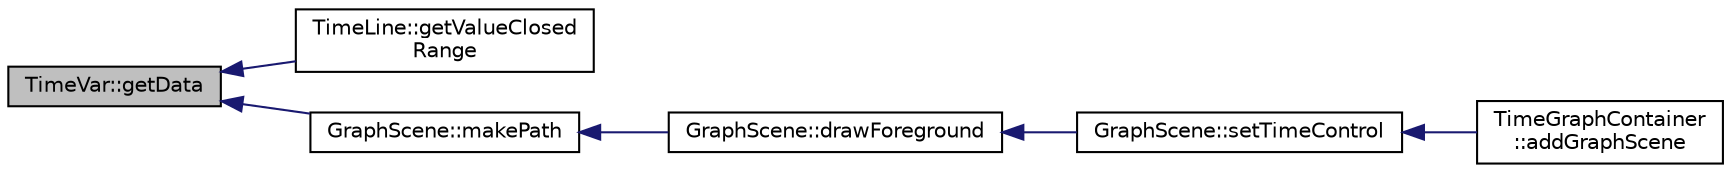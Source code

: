 digraph "TimeVar::getData"
{
 // INTERACTIVE_SVG=YES
  edge [fontname="Helvetica",fontsize="10",labelfontname="Helvetica",labelfontsize="10"];
  node [fontname="Helvetica",fontsize="10",shape=record];
  rankdir="LR";
  Node1 [label="TimeVar::getData",height=0.2,width=0.4,color="black", fillcolor="grey75", style="filled", fontcolor="black"];
  Node1 -> Node2 [dir="back",color="midnightblue",fontsize="10",style="solid",fontname="Helvetica"];
  Node2 [label="TimeLine::getValueClosed\lRange",height=0.2,width=0.4,color="black", fillcolor="white", style="filled",URL="$dc/df5/class_time_line.html#ab3eba3ff74db84b66f2be17c68771ada"];
  Node1 -> Node3 [dir="back",color="midnightblue",fontsize="10",style="solid",fontname="Helvetica"];
  Node3 [label="GraphScene::makePath",height=0.2,width=0.4,color="black", fillcolor="white", style="filled",URL="$d3/d91/class_graph_scene.html#a5cddfa46708c3ecef3963a4d03ba6e28"];
  Node3 -> Node4 [dir="back",color="midnightblue",fontsize="10",style="solid",fontname="Helvetica"];
  Node4 [label="GraphScene::drawForeground",height=0.2,width=0.4,color="black", fillcolor="white", style="filled",URL="$d3/d91/class_graph_scene.html#a8edcb186d2083846fbcd03cbadf2dd4e"];
  Node4 -> Node5 [dir="back",color="midnightblue",fontsize="10",style="solid",fontname="Helvetica"];
  Node5 [label="GraphScene::setTimeControl",height=0.2,width=0.4,color="black", fillcolor="white", style="filled",URL="$d3/d91/class_graph_scene.html#a471718db4b4a0754dd9a4192918dfe4a"];
  Node5 -> Node6 [dir="back",color="midnightblue",fontsize="10",style="solid",fontname="Helvetica"];
  Node6 [label="TimeGraphContainer\l::addGraphScene",height=0.2,width=0.4,color="black", fillcolor="white", style="filled",URL="$dd/d73/class_time_graph_container.html#a33301380b0e6e269831b373c231214ab"];
}
